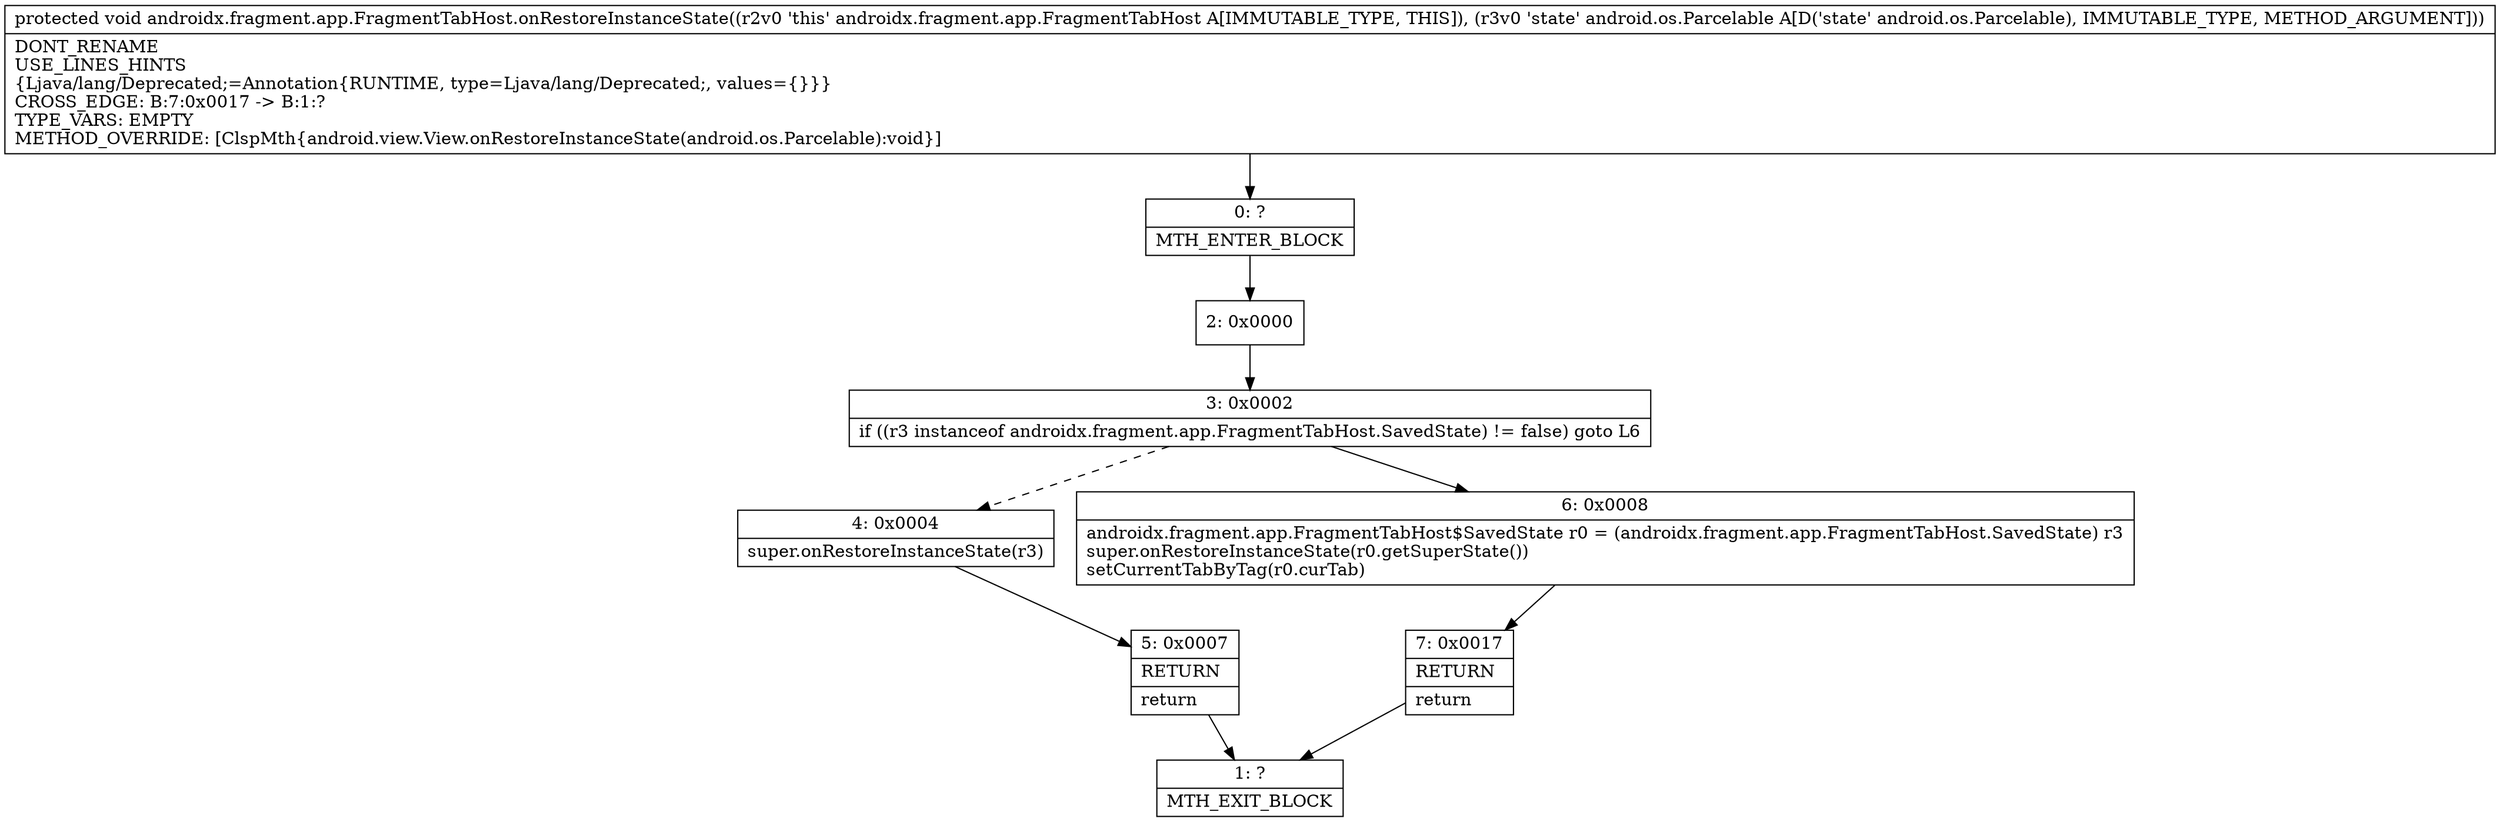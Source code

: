 digraph "CFG forandroidx.fragment.app.FragmentTabHost.onRestoreInstanceState(Landroid\/os\/Parcelable;)V" {
Node_0 [shape=record,label="{0\:\ ?|MTH_ENTER_BLOCK\l}"];
Node_2 [shape=record,label="{2\:\ 0x0000}"];
Node_3 [shape=record,label="{3\:\ 0x0002|if ((r3 instanceof androidx.fragment.app.FragmentTabHost.SavedState) != false) goto L6\l}"];
Node_4 [shape=record,label="{4\:\ 0x0004|super.onRestoreInstanceState(r3)\l}"];
Node_5 [shape=record,label="{5\:\ 0x0007|RETURN\l|return\l}"];
Node_1 [shape=record,label="{1\:\ ?|MTH_EXIT_BLOCK\l}"];
Node_6 [shape=record,label="{6\:\ 0x0008|androidx.fragment.app.FragmentTabHost$SavedState r0 = (androidx.fragment.app.FragmentTabHost.SavedState) r3\lsuper.onRestoreInstanceState(r0.getSuperState())\lsetCurrentTabByTag(r0.curTab)\l}"];
Node_7 [shape=record,label="{7\:\ 0x0017|RETURN\l|return\l}"];
MethodNode[shape=record,label="{protected void androidx.fragment.app.FragmentTabHost.onRestoreInstanceState((r2v0 'this' androidx.fragment.app.FragmentTabHost A[IMMUTABLE_TYPE, THIS]), (r3v0 'state' android.os.Parcelable A[D('state' android.os.Parcelable), IMMUTABLE_TYPE, METHOD_ARGUMENT]))  | DONT_RENAME\lUSE_LINES_HINTS\l\{Ljava\/lang\/Deprecated;=Annotation\{RUNTIME, type=Ljava\/lang\/Deprecated;, values=\{\}\}\}\lCROSS_EDGE: B:7:0x0017 \-\> B:1:?\lTYPE_VARS: EMPTY\lMETHOD_OVERRIDE: [ClspMth\{android.view.View.onRestoreInstanceState(android.os.Parcelable):void\}]\l}"];
MethodNode -> Node_0;Node_0 -> Node_2;
Node_2 -> Node_3;
Node_3 -> Node_4[style=dashed];
Node_3 -> Node_6;
Node_4 -> Node_5;
Node_5 -> Node_1;
Node_6 -> Node_7;
Node_7 -> Node_1;
}

